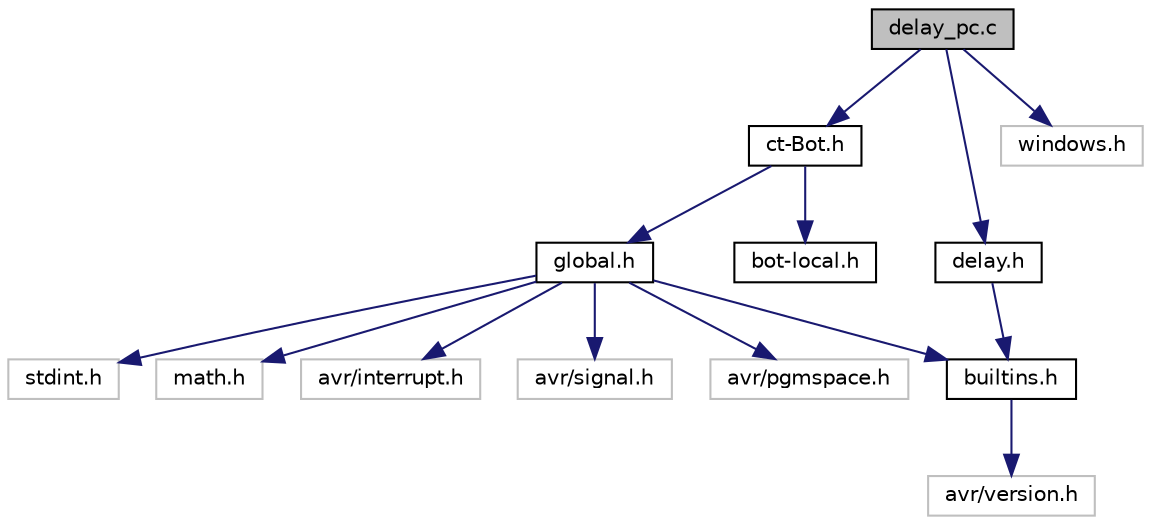 digraph G
{
  edge [fontname="Helvetica",fontsize="10",labelfontname="Helvetica",labelfontsize="10"];
  node [fontname="Helvetica",fontsize="10",shape=record];
  Node1 [label="delay_pc.c",height=0.2,width=0.4,color="black", fillcolor="grey75", style="filled" fontcolor="black"];
  Node1 -> Node2 [color="midnightblue",fontsize="10",style="solid",fontname="Helvetica"];
  Node2 [label="ct-Bot.h",height=0.2,width=0.4,color="black", fillcolor="white", style="filled",URL="$ct-Bot_8h.html",tooltip="globale Schalter fuer die einzelnen Bot-Funktionalitaeten"];
  Node2 -> Node3 [color="midnightblue",fontsize="10",style="solid",fontname="Helvetica"];
  Node3 [label="global.h",height=0.2,width=0.4,color="black", fillcolor="white", style="filled",URL="$global_8h.html",tooltip="Allgemeine Definitionen und Datentypen."];
  Node3 -> Node4 [color="midnightblue",fontsize="10",style="solid",fontname="Helvetica"];
  Node4 [label="stdint.h",height=0.2,width=0.4,color="grey75", fillcolor="white", style="filled"];
  Node3 -> Node5 [color="midnightblue",fontsize="10",style="solid",fontname="Helvetica"];
  Node5 [label="math.h",height=0.2,width=0.4,color="grey75", fillcolor="white", style="filled"];
  Node3 -> Node6 [color="midnightblue",fontsize="10",style="solid",fontname="Helvetica"];
  Node6 [label="builtins.h",height=0.2,width=0.4,color="black", fillcolor="white", style="filled",URL="$builtins_8h.html",tooltip="Compiler-Builtins mit Fallback fuer aeltere avr-libc Versionen."];
  Node6 -> Node7 [color="midnightblue",fontsize="10",style="solid",fontname="Helvetica"];
  Node7 [label="avr/version.h",height=0.2,width=0.4,color="grey75", fillcolor="white", style="filled"];
  Node3 -> Node8 [color="midnightblue",fontsize="10",style="solid",fontname="Helvetica"];
  Node8 [label="avr/interrupt.h",height=0.2,width=0.4,color="grey75", fillcolor="white", style="filled"];
  Node3 -> Node9 [color="midnightblue",fontsize="10",style="solid",fontname="Helvetica"];
  Node9 [label="avr/signal.h",height=0.2,width=0.4,color="grey75", fillcolor="white", style="filled"];
  Node3 -> Node10 [color="midnightblue",fontsize="10",style="solid",fontname="Helvetica"];
  Node10 [label="avr/pgmspace.h",height=0.2,width=0.4,color="grey75", fillcolor="white", style="filled"];
  Node2 -> Node11 [color="midnightblue",fontsize="10",style="solid",fontname="Helvetica"];
  Node11 [label="bot-local.h",height=0.2,width=0.4,color="black", fillcolor="white", style="filled",URL="$bot-local_8h.html",tooltip="Konstanten, die den Bot an reale Umgebungen anpassen."];
  Node1 -> Node12 [color="midnightblue",fontsize="10",style="solid",fontname="Helvetica"];
  Node12 [label="delay.h",height=0.2,width=0.4,color="black", fillcolor="white", style="filled",URL="$delay_8h.html",tooltip="Hilfsroutinen fuer Wartezeiten."];
  Node12 -> Node6 [color="midnightblue",fontsize="10",style="solid",fontname="Helvetica"];
  Node1 -> Node13 [color="midnightblue",fontsize="10",style="solid",fontname="Helvetica"];
  Node13 [label="windows.h",height=0.2,width=0.4,color="grey75", fillcolor="white", style="filled"];
}
